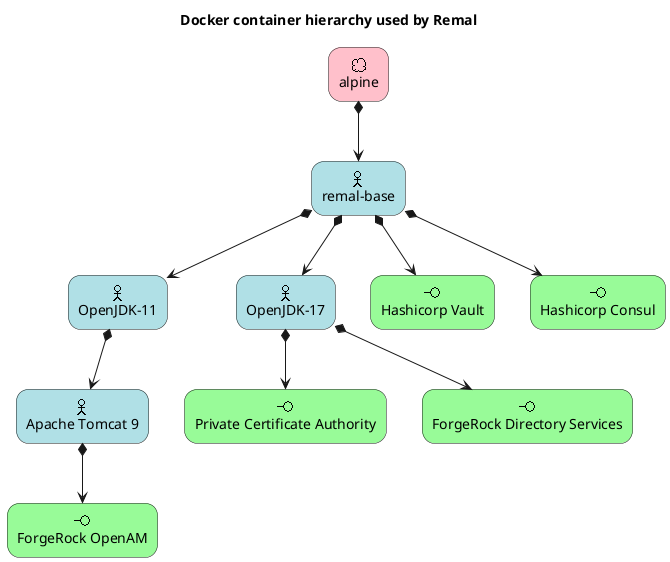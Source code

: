 ' ******************************************************************************
' UML PlantUML/ArchiMate diagram that shows the Docker container hierarchy used
' by Remal.
'
' Color alias names:
'    https://plantuml-documentation.readthedocs.io/en/latest/formatting/color-names.html
'
' Since : Jul, 2023
' Author: Arnold Somogyi <arnold.somogyi@gmail.com>
'
' Copyright (c) 2020-2023 Remal Software and Arnold Somogyi All rights reserved
' ******************************************************************************
@startuml
title
    **Docker container hierarchy used by Remal**
end title

skinparam rectangle<<image>> {
	roundCorner 25
}
sprite $3rdPartyImage jar:archimate/meaning
sprite $remalBaseImage jar:archimate/actor
sprite $remalServiceImage jar:archimate/interface

rectangle "alpine" as alpine <<$3rdPartyImage>><<image>> #Pink
rectangle "remal-base" as base <<$remalBaseImage>><<image>> #PowderBlue
rectangle "OpenJDK-11" as java11 <<$remalBaseImage>><<image>> #PowderBlue
rectangle "OpenJDK-17" as java17 <<$remalBaseImage>><<image>> #PowderBlue
rectangle "Apache Tomcat 9" as tomcat9 <<$remalBaseImage>><<image>> #PowderBlue
rectangle "Private Certificate Authority" as ca <<$remalServiceImage>><<image>> #PaleGreen
rectangle "ForgeRock Directory Services" as ds <<$remalServiceImage>><<image>> #PaleGreen
rectangle "ForgeRock OpenAM" as am <<$remalServiceImage>><<image>> #PaleGreen
rectangle "Hashicorp Vault" as vault <<$remalServiceImage>><<image>> #PaleGreen
rectangle "Hashicorp Consul" as consul <<$remalServiceImage>><<image>> #PaleGreen

alpine *-down-> base
base *-down-> java11
base *-down-> java17
java11 *-down-> tomcat9
java17 *-down-> ca
java17 *-down-> ds
tomcat9 *-down-> am
base *-down-> vault
base *-down-> consul
@enduml
